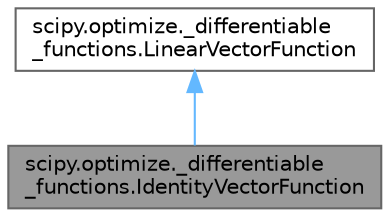 digraph "scipy.optimize._differentiable_functions.IdentityVectorFunction"
{
 // LATEX_PDF_SIZE
  bgcolor="transparent";
  edge [fontname=Helvetica,fontsize=10,labelfontname=Helvetica,labelfontsize=10];
  node [fontname=Helvetica,fontsize=10,shape=box,height=0.2,width=0.4];
  Node1 [id="Node000001",label="scipy.optimize._differentiable\l_functions.IdentityVectorFunction",height=0.2,width=0.4,color="gray40", fillcolor="grey60", style="filled", fontcolor="black",tooltip=" "];
  Node2 -> Node1 [id="edge1_Node000001_Node000002",dir="back",color="steelblue1",style="solid",tooltip=" "];
  Node2 [id="Node000002",label="scipy.optimize._differentiable\l_functions.LinearVectorFunction",height=0.2,width=0.4,color="gray40", fillcolor="white", style="filled",URL="$d0/dbe/classscipy_1_1optimize_1_1__differentiable__functions_1_1LinearVectorFunction.html",tooltip=" "];
}
